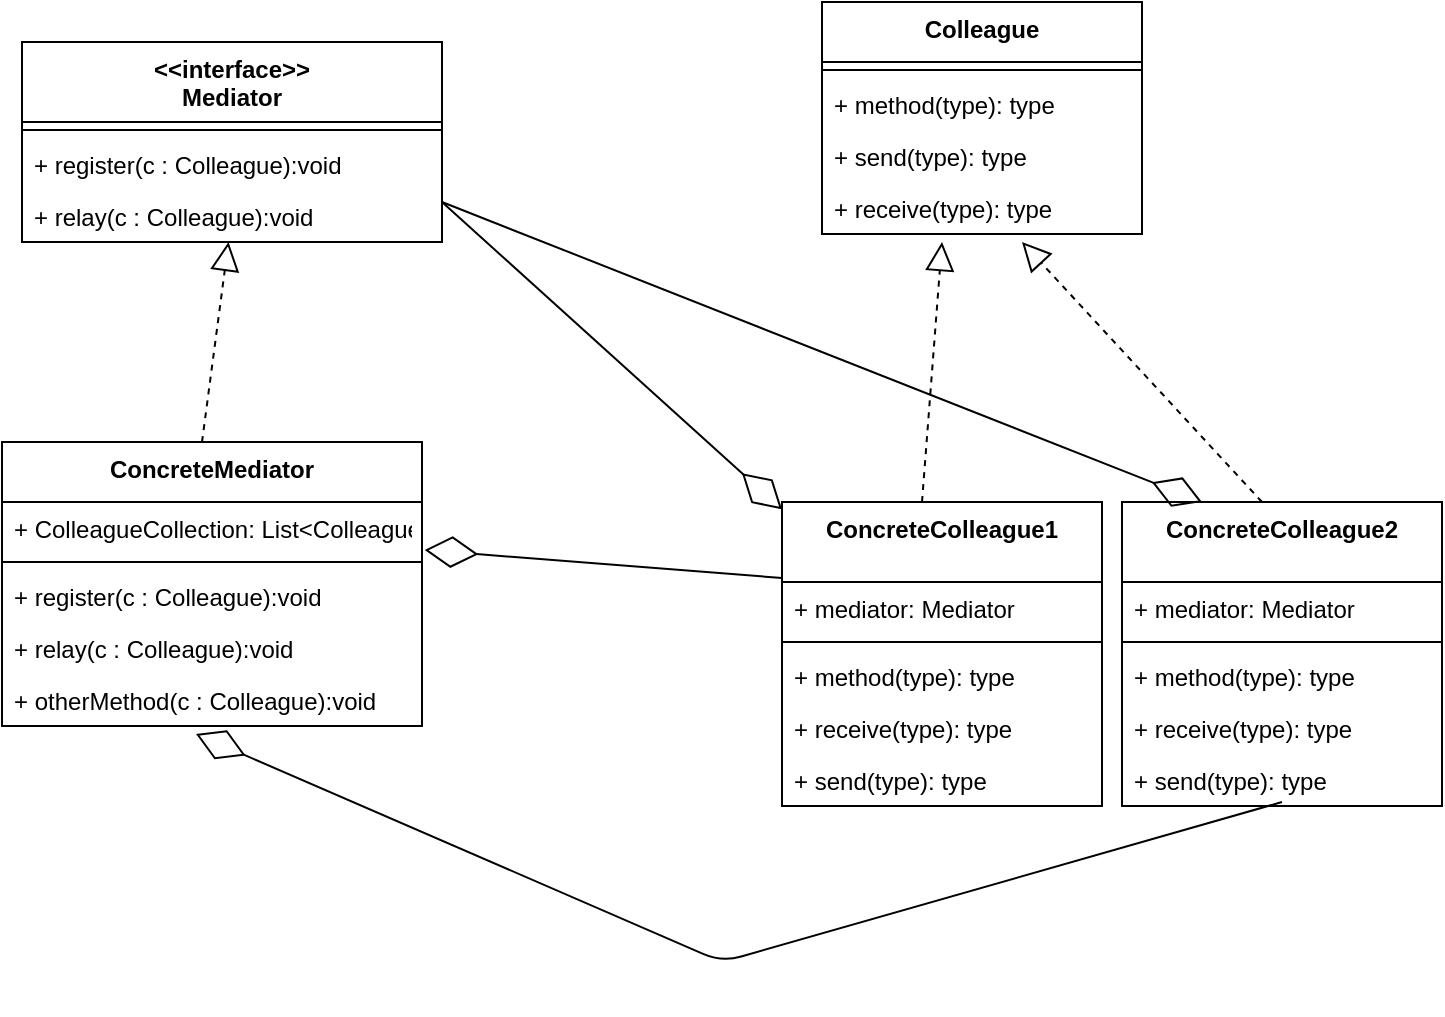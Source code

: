 <mxfile version="14.6.13" type="device"><diagram id="_ysqyCAKXiWNIOuBlrAG" name="第 1 页"><mxGraphModel dx="1422" dy="825" grid="1" gridSize="10" guides="1" tooltips="1" connect="1" arrows="1" fold="1" page="1" pageScale="1" pageWidth="827" pageHeight="1169" math="0" shadow="0"><root><mxCell id="0"/><mxCell id="1" parent="0"/><mxCell id="u1xkof0UzZjMjfnnTn1--1" value="&lt;&lt;interface&gt;&gt;&#10;Mediator" style="swimlane;fontStyle=1;align=center;verticalAlign=top;childLayout=stackLayout;horizontal=1;startSize=40;horizontalStack=0;resizeParent=1;resizeParentMax=0;resizeLast=0;collapsible=1;marginBottom=0;" vertex="1" parent="1"><mxGeometry x="80" y="140" width="210" height="100" as="geometry"/></mxCell><mxCell id="u1xkof0UzZjMjfnnTn1--3" value="" style="line;strokeWidth=1;fillColor=none;align=left;verticalAlign=middle;spacingTop=-1;spacingLeft=3;spacingRight=3;rotatable=0;labelPosition=right;points=[];portConstraint=eastwest;" vertex="1" parent="u1xkof0UzZjMjfnnTn1--1"><mxGeometry y="40" width="210" height="8" as="geometry"/></mxCell><mxCell id="u1xkof0UzZjMjfnnTn1--4" value="+ register(c : Colleague):void" style="text;strokeColor=none;fillColor=none;align=left;verticalAlign=top;spacingLeft=4;spacingRight=4;overflow=hidden;rotatable=0;points=[[0,0.5],[1,0.5]];portConstraint=eastwest;" vertex="1" parent="u1xkof0UzZjMjfnnTn1--1"><mxGeometry y="48" width="210" height="26" as="geometry"/></mxCell><mxCell id="u1xkof0UzZjMjfnnTn1--26" value="+ relay(c : Colleague):void" style="text;strokeColor=none;fillColor=none;align=left;verticalAlign=top;spacingLeft=4;spacingRight=4;overflow=hidden;rotatable=0;points=[[0,0.5],[1,0.5]];portConstraint=eastwest;" vertex="1" parent="u1xkof0UzZjMjfnnTn1--1"><mxGeometry y="74" width="210" height="26" as="geometry"/></mxCell><mxCell id="u1xkof0UzZjMjfnnTn1--9" value="Colleague" style="swimlane;fontStyle=1;align=center;verticalAlign=top;childLayout=stackLayout;horizontal=1;startSize=30;horizontalStack=0;resizeParent=1;resizeParentMax=0;resizeLast=0;collapsible=1;marginBottom=0;" vertex="1" parent="1"><mxGeometry x="480" y="120" width="160" height="116" as="geometry"/></mxCell><mxCell id="u1xkof0UzZjMjfnnTn1--10" value="" style="line;strokeWidth=1;fillColor=none;align=left;verticalAlign=middle;spacingTop=-1;spacingLeft=3;spacingRight=3;rotatable=0;labelPosition=right;points=[];portConstraint=eastwest;" vertex="1" parent="u1xkof0UzZjMjfnnTn1--9"><mxGeometry y="30" width="160" height="8" as="geometry"/></mxCell><mxCell id="u1xkof0UzZjMjfnnTn1--11" value="+ method(type): type" style="text;strokeColor=none;fillColor=none;align=left;verticalAlign=top;spacingLeft=4;spacingRight=4;overflow=hidden;rotatable=0;points=[[0,0.5],[1,0.5]];portConstraint=eastwest;" vertex="1" parent="u1xkof0UzZjMjfnnTn1--9"><mxGeometry y="38" width="160" height="26" as="geometry"/></mxCell><mxCell id="u1xkof0UzZjMjfnnTn1--33" value="+ send(type): type" style="text;strokeColor=none;fillColor=none;align=left;verticalAlign=top;spacingLeft=4;spacingRight=4;overflow=hidden;rotatable=0;points=[[0,0.5],[1,0.5]];portConstraint=eastwest;" vertex="1" parent="u1xkof0UzZjMjfnnTn1--9"><mxGeometry y="64" width="160" height="26" as="geometry"/></mxCell><mxCell id="u1xkof0UzZjMjfnnTn1--34" value="+ receive(type): type" style="text;strokeColor=none;fillColor=none;align=left;verticalAlign=top;spacingLeft=4;spacingRight=4;overflow=hidden;rotatable=0;points=[[0,0.5],[1,0.5]];portConstraint=eastwest;" vertex="1" parent="u1xkof0UzZjMjfnnTn1--9"><mxGeometry y="90" width="160" height="26" as="geometry"/></mxCell><mxCell id="u1xkof0UzZjMjfnnTn1--12" value="ConcreteColleague1" style="swimlane;fontStyle=1;align=center;verticalAlign=top;childLayout=stackLayout;horizontal=1;startSize=40;horizontalStack=0;resizeParent=1;resizeParentMax=0;resizeLast=0;collapsible=1;marginBottom=0;" vertex="1" parent="1"><mxGeometry x="460" y="370" width="160" height="152" as="geometry"/></mxCell><mxCell id="u1xkof0UzZjMjfnnTn1--13" value="" style="endArrow=block;dashed=1;endFill=0;endSize=12;html=1;" edge="1" parent="u1xkof0UzZjMjfnnTn1--12"><mxGeometry width="160" relative="1" as="geometry"><mxPoint x="70" as="sourcePoint"/><mxPoint x="80" y="-130" as="targetPoint"/></mxGeometry></mxCell><mxCell id="u1xkof0UzZjMjfnnTn1--16" value="+ mediator: Mediator" style="text;strokeColor=none;fillColor=none;align=left;verticalAlign=top;spacingLeft=4;spacingRight=4;overflow=hidden;rotatable=0;points=[[0,0.5],[1,0.5]];portConstraint=eastwest;" vertex="1" parent="u1xkof0UzZjMjfnnTn1--12"><mxGeometry y="40" width="160" height="26" as="geometry"/></mxCell><mxCell id="u1xkof0UzZjMjfnnTn1--14" value="" style="line;strokeWidth=1;fillColor=none;align=left;verticalAlign=middle;spacingTop=-1;spacingLeft=3;spacingRight=3;rotatable=0;labelPosition=right;points=[];portConstraint=eastwest;" vertex="1" parent="u1xkof0UzZjMjfnnTn1--12"><mxGeometry y="66" width="160" height="8" as="geometry"/></mxCell><mxCell id="u1xkof0UzZjMjfnnTn1--35" value="+ method(type): type" style="text;strokeColor=none;fillColor=none;align=left;verticalAlign=top;spacingLeft=4;spacingRight=4;overflow=hidden;rotatable=0;points=[[0,0.5],[1,0.5]];portConstraint=eastwest;" vertex="1" parent="u1xkof0UzZjMjfnnTn1--12"><mxGeometry y="74" width="160" height="26" as="geometry"/></mxCell><mxCell id="u1xkof0UzZjMjfnnTn1--37" value="+ receive(type): type" style="text;strokeColor=none;fillColor=none;align=left;verticalAlign=top;spacingLeft=4;spacingRight=4;overflow=hidden;rotatable=0;points=[[0,0.5],[1,0.5]];portConstraint=eastwest;" vertex="1" parent="u1xkof0UzZjMjfnnTn1--12"><mxGeometry y="100" width="160" height="26" as="geometry"/></mxCell><mxCell id="u1xkof0UzZjMjfnnTn1--36" value="+ send(type): type" style="text;strokeColor=none;fillColor=none;align=left;verticalAlign=top;spacingLeft=4;spacingRight=4;overflow=hidden;rotatable=0;points=[[0,0.5],[1,0.5]];portConstraint=eastwest;" vertex="1" parent="u1xkof0UzZjMjfnnTn1--12"><mxGeometry y="126" width="160" height="26" as="geometry"/></mxCell><mxCell id="u1xkof0UzZjMjfnnTn1--18" value="ConcreteColleague2" style="swimlane;fontStyle=1;align=center;verticalAlign=top;childLayout=stackLayout;horizontal=1;startSize=40;horizontalStack=0;resizeParent=1;resizeParentMax=0;resizeLast=0;collapsible=1;marginBottom=0;" vertex="1" parent="1"><mxGeometry x="630" y="370" width="160" height="152" as="geometry"/></mxCell><mxCell id="u1xkof0UzZjMjfnnTn1--19" value="" style="endArrow=block;dashed=1;endFill=0;endSize=12;html=1;entryX=0.625;entryY=1.154;entryDx=0;entryDy=0;entryPerimeter=0;" edge="1" parent="u1xkof0UzZjMjfnnTn1--18" target="u1xkof0UzZjMjfnnTn1--34"><mxGeometry width="160" relative="1" as="geometry"><mxPoint x="70" as="sourcePoint"/><mxPoint x="230" as="targetPoint"/></mxGeometry></mxCell><mxCell id="u1xkof0UzZjMjfnnTn1--20" value="+ mediator: Mediator" style="text;strokeColor=none;fillColor=none;align=left;verticalAlign=top;spacingLeft=4;spacingRight=4;overflow=hidden;rotatable=0;points=[[0,0.5],[1,0.5]];portConstraint=eastwest;" vertex="1" parent="u1xkof0UzZjMjfnnTn1--18"><mxGeometry y="40" width="160" height="26" as="geometry"/></mxCell><mxCell id="u1xkof0UzZjMjfnnTn1--21" value="" style="line;strokeWidth=1;fillColor=none;align=left;verticalAlign=middle;spacingTop=-1;spacingLeft=3;spacingRight=3;rotatable=0;labelPosition=right;points=[];portConstraint=eastwest;" vertex="1" parent="u1xkof0UzZjMjfnnTn1--18"><mxGeometry y="66" width="160" height="8" as="geometry"/></mxCell><mxCell id="u1xkof0UzZjMjfnnTn1--38" value="+ method(type): type" style="text;strokeColor=none;fillColor=none;align=left;verticalAlign=top;spacingLeft=4;spacingRight=4;overflow=hidden;rotatable=0;points=[[0,0.5],[1,0.5]];portConstraint=eastwest;" vertex="1" parent="u1xkof0UzZjMjfnnTn1--18"><mxGeometry y="74" width="160" height="26" as="geometry"/></mxCell><mxCell id="u1xkof0UzZjMjfnnTn1--40" value="+ receive(type): type" style="text;strokeColor=none;fillColor=none;align=left;verticalAlign=top;spacingLeft=4;spacingRight=4;overflow=hidden;rotatable=0;points=[[0,0.5],[1,0.5]];portConstraint=eastwest;" vertex="1" parent="u1xkof0UzZjMjfnnTn1--18"><mxGeometry y="100" width="160" height="26" as="geometry"/></mxCell><mxCell id="u1xkof0UzZjMjfnnTn1--39" value="+ send(type): type" style="text;strokeColor=none;fillColor=none;align=left;verticalAlign=top;spacingLeft=4;spacingRight=4;overflow=hidden;rotatable=0;points=[[0,0.5],[1,0.5]];portConstraint=eastwest;" vertex="1" parent="u1xkof0UzZjMjfnnTn1--18"><mxGeometry y="126" width="160" height="26" as="geometry"/></mxCell><mxCell id="u1xkof0UzZjMjfnnTn1--24" value="" style="endArrow=diamondThin;endFill=0;endSize=24;html=1;entryX=1.006;entryY=0.5;entryDx=0;entryDy=0;entryPerimeter=0;exitX=0;exitY=0.25;exitDx=0;exitDy=0;" edge="1" parent="1" source="u1xkof0UzZjMjfnnTn1--12"><mxGeometry width="160" relative="1" as="geometry"><mxPoint x="334" y="480" as="sourcePoint"/><mxPoint x="281.32" y="394" as="targetPoint"/></mxGeometry></mxCell><mxCell id="u1xkof0UzZjMjfnnTn1--27" value="ConcreteMediator" style="swimlane;fontStyle=1;align=center;verticalAlign=top;childLayout=stackLayout;horizontal=1;startSize=30;horizontalStack=0;resizeParent=1;resizeParentMax=0;resizeLast=0;collapsible=1;marginBottom=0;" vertex="1" parent="1"><mxGeometry x="70" y="340" width="210" height="142" as="geometry"/></mxCell><mxCell id="u1xkof0UzZjMjfnnTn1--32" value="" style="endArrow=block;dashed=1;endFill=0;endSize=12;html=1;" edge="1" parent="u1xkof0UzZjMjfnnTn1--27" target="u1xkof0UzZjMjfnnTn1--26"><mxGeometry width="160" relative="1" as="geometry"><mxPoint x="100" as="sourcePoint"/><mxPoint x="260" as="targetPoint"/></mxGeometry></mxCell><mxCell id="u1xkof0UzZjMjfnnTn1--31" value="+ ColleagueCollection: List&lt;Colleague&gt;" style="text;strokeColor=none;fillColor=none;align=left;verticalAlign=top;spacingLeft=4;spacingRight=4;overflow=hidden;rotatable=0;points=[[0,0.5],[1,0.5]];portConstraint=eastwest;" vertex="1" parent="u1xkof0UzZjMjfnnTn1--27"><mxGeometry y="30" width="210" height="26" as="geometry"/></mxCell><mxCell id="u1xkof0UzZjMjfnnTn1--28" value="" style="line;strokeWidth=1;fillColor=none;align=left;verticalAlign=middle;spacingTop=-1;spacingLeft=3;spacingRight=3;rotatable=0;labelPosition=right;points=[];portConstraint=eastwest;" vertex="1" parent="u1xkof0UzZjMjfnnTn1--27"><mxGeometry y="56" width="210" height="8" as="geometry"/></mxCell><mxCell id="u1xkof0UzZjMjfnnTn1--29" value="+ register(c : Colleague):void" style="text;strokeColor=none;fillColor=none;align=left;verticalAlign=top;spacingLeft=4;spacingRight=4;overflow=hidden;rotatable=0;points=[[0,0.5],[1,0.5]];portConstraint=eastwest;" vertex="1" parent="u1xkof0UzZjMjfnnTn1--27"><mxGeometry y="64" width="210" height="26" as="geometry"/></mxCell><mxCell id="u1xkof0UzZjMjfnnTn1--30" value="+ relay(c : Colleague):void" style="text;strokeColor=none;fillColor=none;align=left;verticalAlign=top;spacingLeft=4;spacingRight=4;overflow=hidden;rotatable=0;points=[[0,0.5],[1,0.5]];portConstraint=eastwest;" vertex="1" parent="u1xkof0UzZjMjfnnTn1--27"><mxGeometry y="90" width="210" height="26" as="geometry"/></mxCell><mxCell id="u1xkof0UzZjMjfnnTn1--44" value="+ otherMethod(c : Colleague):void" style="text;strokeColor=none;fillColor=none;align=left;verticalAlign=top;spacingLeft=4;spacingRight=4;overflow=hidden;rotatable=0;points=[[0,0.5],[1,0.5]];portConstraint=eastwest;" vertex="1" parent="u1xkof0UzZjMjfnnTn1--27"><mxGeometry y="116" width="210" height="26" as="geometry"/></mxCell><mxCell id="u1xkof0UzZjMjfnnTn1--41" value="" style="endArrow=diamondThin;endFill=0;endSize=24;html=1;" edge="1" parent="1" target="u1xkof0UzZjMjfnnTn1--12"><mxGeometry width="160" relative="1" as="geometry"><mxPoint x="290" y="220" as="sourcePoint"/><mxPoint x="450" y="220" as="targetPoint"/></mxGeometry></mxCell><mxCell id="u1xkof0UzZjMjfnnTn1--42" value="" style="endArrow=diamondThin;endFill=0;endSize=24;html=1;entryX=0.25;entryY=0;entryDx=0;entryDy=0;" edge="1" parent="1" target="u1xkof0UzZjMjfnnTn1--18"><mxGeometry width="160" relative="1" as="geometry"><mxPoint x="290" y="220" as="sourcePoint"/><mxPoint x="450" y="220" as="targetPoint"/></mxGeometry></mxCell><mxCell id="u1xkof0UzZjMjfnnTn1--43" value="" style="endArrow=diamondThin;endFill=0;endSize=24;html=1;entryX=0.462;entryY=1.154;entryDx=0;entryDy=0;entryPerimeter=0;" edge="1" parent="1" target="u1xkof0UzZjMjfnnTn1--44"><mxGeometry width="160" relative="1" as="geometry"><mxPoint x="710" y="520" as="sourcePoint"/><mxPoint x="870" y="520" as="targetPoint"/><Array as="points"><mxPoint x="430" y="600"/></Array></mxGeometry></mxCell></root></mxGraphModel></diagram></mxfile>